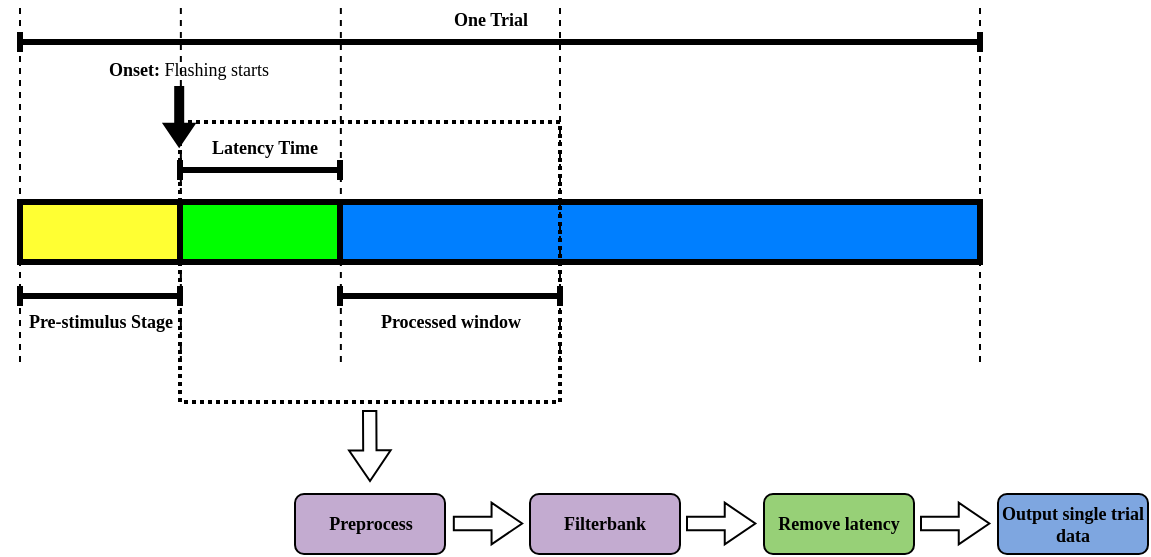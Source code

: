<mxfile version="20.2.8" type="device"><diagram id="IFHjjESsp-ndz-R3Qz5a" name="第 1 页"><mxGraphModel dx="1133" dy="681" grid="1" gridSize="10" guides="1" tooltips="1" connect="1" arrows="1" fold="1" page="1" pageScale="1" pageWidth="827" pageHeight="1169" math="0" shadow="0"><root><mxCell id="0"/><mxCell id="1" parent="0"/><mxCell id="9Toy6bGvI17QFqbtbGEk-1" value="" style="rounded=0;whiteSpace=wrap;html=1;strokeWidth=3;fillColor=#FFFF33;" parent="1" vertex="1"><mxGeometry x="80" y="220" width="80" height="30" as="geometry"/></mxCell><mxCell id="9Toy6bGvI17QFqbtbGEk-2" value="" style="rounded=0;whiteSpace=wrap;html=1;strokeWidth=3;fillColor=#00FF00;" parent="1" vertex="1"><mxGeometry x="160" y="220" width="80" height="30" as="geometry"/></mxCell><mxCell id="9Toy6bGvI17QFqbtbGEk-3" value="" style="rounded=0;whiteSpace=wrap;html=1;strokeWidth=3;fillColor=#007FFF;" parent="1" vertex="1"><mxGeometry x="240" y="220" width="320" height="30" as="geometry"/></mxCell><mxCell id="9Toy6bGvI17QFqbtbGEk-4" value="" style="endArrow=baseDash;html=1;rounded=0;startArrow=baseDash;startFill=0;endFill=0;strokeWidth=3;" parent="1" edge="1"><mxGeometry width="50" height="50" relative="1" as="geometry"><mxPoint x="80" y="267" as="sourcePoint"/><mxPoint x="160" y="267" as="targetPoint"/></mxGeometry></mxCell><mxCell id="9Toy6bGvI17QFqbtbGEk-5" value="" style="endArrow=baseDash;html=1;rounded=0;startArrow=baseDash;startFill=0;endFill=0;strokeWidth=3;" parent="1" edge="1"><mxGeometry width="50" height="50" relative="1" as="geometry"><mxPoint x="160" y="204" as="sourcePoint"/><mxPoint x="240" y="204" as="targetPoint"/></mxGeometry></mxCell><mxCell id="9Toy6bGvI17QFqbtbGEk-6" value="" style="endArrow=baseDash;html=1;rounded=0;startArrow=baseDash;startFill=0;endFill=0;strokeWidth=3;" parent="1" edge="1"><mxGeometry width="50" height="50" relative="1" as="geometry"><mxPoint x="80" y="140" as="sourcePoint"/><mxPoint x="560" y="140" as="targetPoint"/></mxGeometry></mxCell><mxCell id="9Toy6bGvI17QFqbtbGEk-7" value="Pre-stimulus Stage" style="text;html=1;resizable=0;autosize=1;align=center;verticalAlign=middle;points=[];fillColor=none;strokeColor=none;rounded=0;strokeWidth=3;fontFamily=Times New Roman;fontStyle=1;fontSize=9;" parent="1" vertex="1"><mxGeometry x="70" y="270" width="100" height="20" as="geometry"/></mxCell><mxCell id="9Toy6bGvI17QFqbtbGEk-8" value="Latency Time" style="text;html=1;resizable=0;autosize=1;align=center;verticalAlign=middle;points=[];fillColor=none;strokeColor=none;rounded=0;strokeWidth=3;fontFamily=Times New Roman;fontStyle=1;fontSize=9;" parent="1" vertex="1"><mxGeometry x="162" y="183" width="80" height="20" as="geometry"/></mxCell><mxCell id="9Toy6bGvI17QFqbtbGEk-9" value="One Trial" style="text;html=1;resizable=0;autosize=1;align=center;verticalAlign=middle;points=[];fillColor=none;strokeColor=none;rounded=0;strokeWidth=3;fontFamily=Times New Roman;fontStyle=1;fontSize=9;" parent="1" vertex="1"><mxGeometry x="285" y="119" width="60" height="20" as="geometry"/></mxCell><mxCell id="9Toy6bGvI17QFqbtbGEk-10" value="" style="shape=flexArrow;endArrow=classic;html=1;rounded=0;strokeWidth=3;fontFamily=Times New Roman;endWidth=6.667;endSize=1.89;fillColor=#000000;width=0;" parent="1" edge="1"><mxGeometry width="50" height="50" relative="1" as="geometry"><mxPoint x="159.6" y="162" as="sourcePoint"/><mxPoint x="159.6" y="192" as="targetPoint"/></mxGeometry></mxCell><mxCell id="9Toy6bGvI17QFqbtbGEk-11" value="" style="endArrow=none;dashed=1;html=1;rounded=0;strokeWidth=1;fontFamily=Times New Roman;fillColor=#000000;" parent="1" edge="1"><mxGeometry width="50" height="50" relative="1" as="geometry"><mxPoint x="80" y="300" as="sourcePoint"/><mxPoint x="80" y="120" as="targetPoint"/></mxGeometry></mxCell><mxCell id="9Toy6bGvI17QFqbtbGEk-12" value="Onset:&lt;span style=&quot;font-weight: normal;&quot;&gt; Flashing starts&lt;/span&gt;" style="text;html=1;resizable=0;autosize=1;align=center;verticalAlign=middle;points=[];fillColor=none;strokeColor=none;rounded=0;strokeWidth=3;fontFamily=Times New Roman;fontStyle=1;fontSize=9;" parent="1" vertex="1"><mxGeometry x="114" y="144" width="100" height="20" as="geometry"/></mxCell><mxCell id="9Toy6bGvI17QFqbtbGEk-13" value="" style="endArrow=none;dashed=1;html=1;rounded=0;strokeWidth=1;fontFamily=Times New Roman;fillColor=#000000;" parent="1" edge="1"><mxGeometry width="50" height="50" relative="1" as="geometry"><mxPoint x="160.43" y="300" as="sourcePoint"/><mxPoint x="160.43" y="120" as="targetPoint"/></mxGeometry></mxCell><mxCell id="9Toy6bGvI17QFqbtbGEk-14" value="" style="endArrow=none;dashed=1;html=1;rounded=0;strokeWidth=1;fontFamily=Times New Roman;fillColor=#000000;" parent="1" edge="1"><mxGeometry width="50" height="50" relative="1" as="geometry"><mxPoint x="240.43" y="300" as="sourcePoint"/><mxPoint x="240.43" y="120" as="targetPoint"/></mxGeometry></mxCell><mxCell id="9Toy6bGvI17QFqbtbGEk-15" value="" style="endArrow=none;dashed=1;html=1;rounded=0;strokeWidth=1;fontFamily=Times New Roman;fillColor=#000000;" parent="1" edge="1"><mxGeometry width="50" height="50" relative="1" as="geometry"><mxPoint x="560" y="300" as="sourcePoint"/><mxPoint x="560" y="120" as="targetPoint"/></mxGeometry></mxCell><mxCell id="9Toy6bGvI17QFqbtbGEk-16" value="" style="endArrow=baseDash;html=1;rounded=0;startArrow=baseDash;startFill=0;endFill=0;strokeWidth=3;" parent="1" edge="1"><mxGeometry width="50" height="50" relative="1" as="geometry"><mxPoint x="240" y="267" as="sourcePoint"/><mxPoint x="350" y="267" as="targetPoint"/></mxGeometry></mxCell><mxCell id="9Toy6bGvI17QFqbtbGEk-17" value="Processed window" style="text;html=1;resizable=0;autosize=1;align=center;verticalAlign=middle;points=[];fillColor=none;strokeColor=none;rounded=0;strokeWidth=3;fontFamily=Times New Roman;fontStyle=1;fontSize=9;" parent="1" vertex="1"><mxGeometry x="250" y="270" width="90" height="20" as="geometry"/></mxCell><mxCell id="9Toy6bGvI17QFqbtbGEk-18" value="" style="endArrow=none;dashed=1;html=1;rounded=0;strokeWidth=1;fontFamily=Times New Roman;fillColor=#000000;" parent="1" edge="1"><mxGeometry width="50" height="50" relative="1" as="geometry"><mxPoint x="350" y="300" as="sourcePoint"/><mxPoint x="350" y="120" as="targetPoint"/></mxGeometry></mxCell><mxCell id="9Toy6bGvI17QFqbtbGEk-19" value="" style="rounded=0;whiteSpace=wrap;html=1;strokeWidth=2;fillColor=none;dashed=1;dashPattern=1 1;" parent="1" vertex="1"><mxGeometry x="160" y="180" width="190" height="140" as="geometry"/></mxCell><mxCell id="9Toy6bGvI17QFqbtbGEk-22" value="" style="shape=flexArrow;endArrow=classic;html=1;rounded=0;strokeWidth=1;fontFamily=Times New Roman;fontSize=9;fillColor=none;width=6.667;endSize=4.767;endWidth=13.111;" parent="1" edge="1"><mxGeometry width="50" height="50" relative="1" as="geometry"><mxPoint x="254.83" y="324" as="sourcePoint"/><mxPoint x="255" y="360" as="targetPoint"/></mxGeometry></mxCell><mxCell id="9Toy6bGvI17QFqbtbGEk-23" value="&lt;b&gt;Preprocess&lt;/b&gt;" style="rounded=1;whiteSpace=wrap;html=1;strokeWidth=1;fontFamily=Times New Roman;fontSize=9;fillColor=#C3ABD0;" parent="1" vertex="1"><mxGeometry x="217.5" y="366" width="75" height="30" as="geometry"/></mxCell><mxCell id="9Toy6bGvI17QFqbtbGEk-25" value="&lt;b&gt;Filterbank&lt;/b&gt;" style="rounded=1;whiteSpace=wrap;html=1;strokeWidth=1;fontFamily=Times New Roman;fontSize=9;fillColor=#C3ABD0;" parent="1" vertex="1"><mxGeometry x="335" y="366" width="75" height="30" as="geometry"/></mxCell><mxCell id="9Toy6bGvI17QFqbtbGEk-27" value="" style="shape=flexArrow;endArrow=classic;html=1;rounded=0;strokeWidth=1;fontFamily=Times New Roman;fontSize=9;fillColor=none;width=6.667;endSize=4.767;endWidth=13.111;" parent="1" edge="1"><mxGeometry width="50" height="50" relative="1" as="geometry"><mxPoint x="296.41" y="380.76" as="sourcePoint"/><mxPoint x="331.58" y="380.76" as="targetPoint"/></mxGeometry></mxCell><mxCell id="9Toy6bGvI17QFqbtbGEk-28" value="" style="shape=flexArrow;endArrow=classic;html=1;rounded=0;strokeWidth=1;fontFamily=Times New Roman;fontSize=9;fillColor=none;width=6.667;endSize=4.767;endWidth=13.111;" parent="1" edge="1"><mxGeometry width="50" height="50" relative="1" as="geometry"><mxPoint x="413.0" y="380.76" as="sourcePoint"/><mxPoint x="448.17" y="380.76" as="targetPoint"/></mxGeometry></mxCell><mxCell id="9Toy6bGvI17QFqbtbGEk-29" value="&lt;b&gt;Remove latency&lt;/b&gt;" style="rounded=1;whiteSpace=wrap;html=1;strokeWidth=1;fontFamily=Times New Roman;fontSize=9;fillColor=#97D077;" parent="1" vertex="1"><mxGeometry x="452" y="366" width="75" height="30" as="geometry"/></mxCell><mxCell id="9Toy6bGvI17QFqbtbGEk-30" value="" style="shape=flexArrow;endArrow=classic;html=1;rounded=0;strokeWidth=1;fontFamily=Times New Roman;fontSize=9;fillColor=none;width=6.667;endSize=4.767;endWidth=13.111;" parent="1" edge="1"><mxGeometry width="50" height="50" relative="1" as="geometry"><mxPoint x="530.0" y="380.76" as="sourcePoint"/><mxPoint x="565.17" y="380.76" as="targetPoint"/></mxGeometry></mxCell><mxCell id="9Toy6bGvI17QFqbtbGEk-31" value="&lt;b&gt;Output single trial data&lt;/b&gt;" style="rounded=1;whiteSpace=wrap;html=1;strokeWidth=1;fontFamily=Times New Roman;fontSize=9;fillColor=#7EA6E0;" parent="1" vertex="1"><mxGeometry x="569" y="366" width="75" height="30" as="geometry"/></mxCell></root></mxGraphModel></diagram></mxfile>